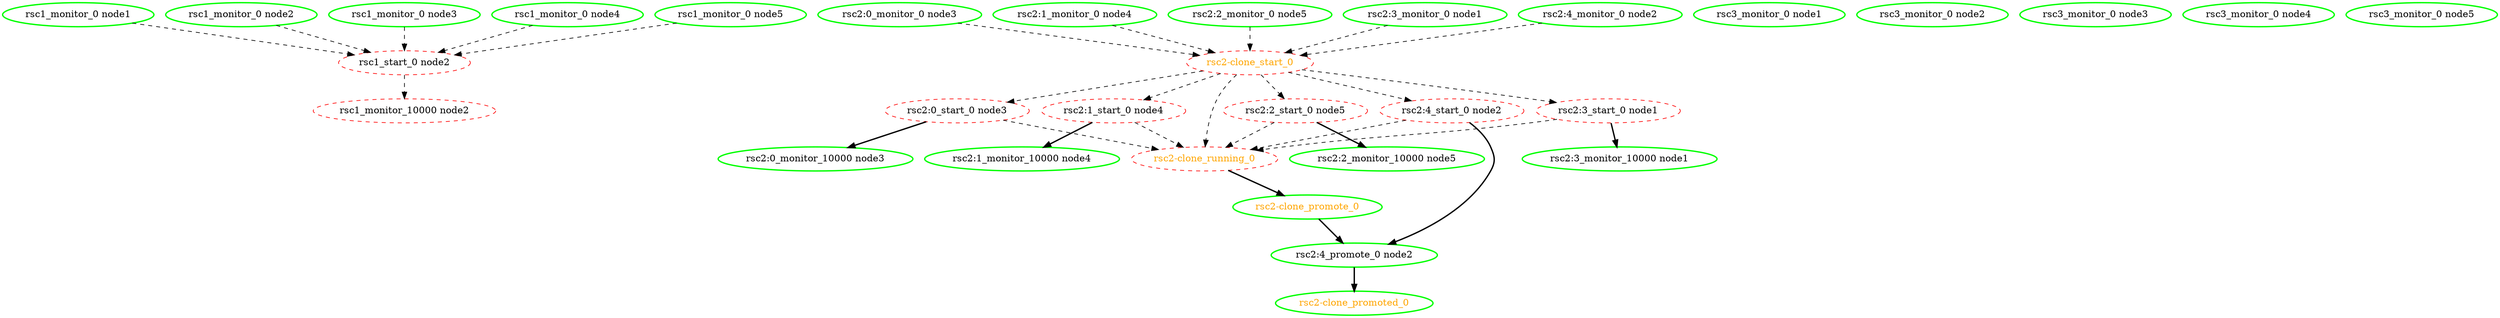  digraph "g" {
"rsc1_monitor_0 node1" -> "rsc1_start_0 node2" [ style = dashed]
"rsc1_monitor_0 node1" [ style=bold color="green" fontcolor="black"]
"rsc1_monitor_0 node2" -> "rsc1_start_0 node2" [ style = dashed]
"rsc1_monitor_0 node2" [ style=bold color="green" fontcolor="black"]
"rsc1_monitor_0 node3" -> "rsc1_start_0 node2" [ style = dashed]
"rsc1_monitor_0 node3" [ style=bold color="green" fontcolor="black"]
"rsc1_monitor_0 node4" -> "rsc1_start_0 node2" [ style = dashed]
"rsc1_monitor_0 node4" [ style=bold color="green" fontcolor="black"]
"rsc1_monitor_0 node5" -> "rsc1_start_0 node2" [ style = dashed]
"rsc1_monitor_0 node5" [ style=bold color="green" fontcolor="black"]
"rsc1_monitor_10000 node2" [ style=dashed color="red" fontcolor="black"]
"rsc1_start_0 node2" -> "rsc1_monitor_10000 node2" [ style = dashed]
"rsc1_start_0 node2" [ style=dashed color="red" fontcolor="black"]
"rsc2-clone_promote_0" -> "rsc2:4_promote_0 node2" [ style = bold]
"rsc2-clone_promote_0" [ style=bold color="green" fontcolor="orange"]
"rsc2-clone_promoted_0" [ style=bold color="green" fontcolor="orange"]
"rsc2-clone_running_0" -> "rsc2-clone_promote_0" [ style = bold]
"rsc2-clone_running_0" [ style=dashed color="red" fontcolor="orange"]
"rsc2-clone_start_0" -> "rsc2-clone_running_0" [ style = dashed]
"rsc2-clone_start_0" -> "rsc2:0_start_0 node3" [ style = dashed]
"rsc2-clone_start_0" -> "rsc2:1_start_0 node4" [ style = dashed]
"rsc2-clone_start_0" -> "rsc2:2_start_0 node5" [ style = dashed]
"rsc2-clone_start_0" -> "rsc2:3_start_0 node1" [ style = dashed]
"rsc2-clone_start_0" -> "rsc2:4_start_0 node2" [ style = dashed]
"rsc2-clone_start_0" [ style=dashed color="red" fontcolor="orange"]
"rsc2:0_monitor_0 node3" -> "rsc2-clone_start_0" [ style = dashed]
"rsc2:0_monitor_0 node3" [ style=bold color="green" fontcolor="black"]
"rsc2:0_monitor_10000 node3" [ style=bold color="green" fontcolor="black"]
"rsc2:0_start_0 node3" -> "rsc2-clone_running_0" [ style = dashed]
"rsc2:0_start_0 node3" -> "rsc2:0_monitor_10000 node3" [ style = bold]
"rsc2:0_start_0 node3" [ style=dashed color="red" fontcolor="black"]
"rsc2:1_monitor_0 node4" -> "rsc2-clone_start_0" [ style = dashed]
"rsc2:1_monitor_0 node4" [ style=bold color="green" fontcolor="black"]
"rsc2:1_monitor_10000 node4" [ style=bold color="green" fontcolor="black"]
"rsc2:1_start_0 node4" -> "rsc2-clone_running_0" [ style = dashed]
"rsc2:1_start_0 node4" -> "rsc2:1_monitor_10000 node4" [ style = bold]
"rsc2:1_start_0 node4" [ style=dashed color="red" fontcolor="black"]
"rsc2:2_monitor_0 node5" -> "rsc2-clone_start_0" [ style = dashed]
"rsc2:2_monitor_0 node5" [ style=bold color="green" fontcolor="black"]
"rsc2:2_monitor_10000 node5" [ style=bold color="green" fontcolor="black"]
"rsc2:2_start_0 node5" -> "rsc2-clone_running_0" [ style = dashed]
"rsc2:2_start_0 node5" -> "rsc2:2_monitor_10000 node5" [ style = bold]
"rsc2:2_start_0 node5" [ style=dashed color="red" fontcolor="black"]
"rsc2:3_monitor_0 node1" -> "rsc2-clone_start_0" [ style = dashed]
"rsc2:3_monitor_0 node1" [ style=bold color="green" fontcolor="black"]
"rsc2:3_monitor_10000 node1" [ style=bold color="green" fontcolor="black"]
"rsc2:3_start_0 node1" -> "rsc2-clone_running_0" [ style = dashed]
"rsc2:3_start_0 node1" -> "rsc2:3_monitor_10000 node1" [ style = bold]
"rsc2:3_start_0 node1" [ style=dashed color="red" fontcolor="black"]
"rsc2:4_monitor_0 node2" -> "rsc2-clone_start_0" [ style = dashed]
"rsc2:4_monitor_0 node2" [ style=bold color="green" fontcolor="black"]
"rsc2:4_promote_0 node2" -> "rsc2-clone_promoted_0" [ style = bold]
"rsc2:4_promote_0 node2" [ style=bold color="green" fontcolor="black"]
"rsc2:4_start_0 node2" -> "rsc2-clone_running_0" [ style = dashed]
"rsc2:4_start_0 node2" -> "rsc2:4_promote_0 node2" [ style = bold]
"rsc2:4_start_0 node2" [ style=dashed color="red" fontcolor="black"]
"rsc3_monitor_0 node1" [ style=bold color="green" fontcolor="black"]
"rsc3_monitor_0 node2" [ style=bold color="green" fontcolor="black"]
"rsc3_monitor_0 node3" [ style=bold color="green" fontcolor="black"]
"rsc3_monitor_0 node4" [ style=bold color="green" fontcolor="black"]
"rsc3_monitor_0 node5" [ style=bold color="green" fontcolor="black"]
}
